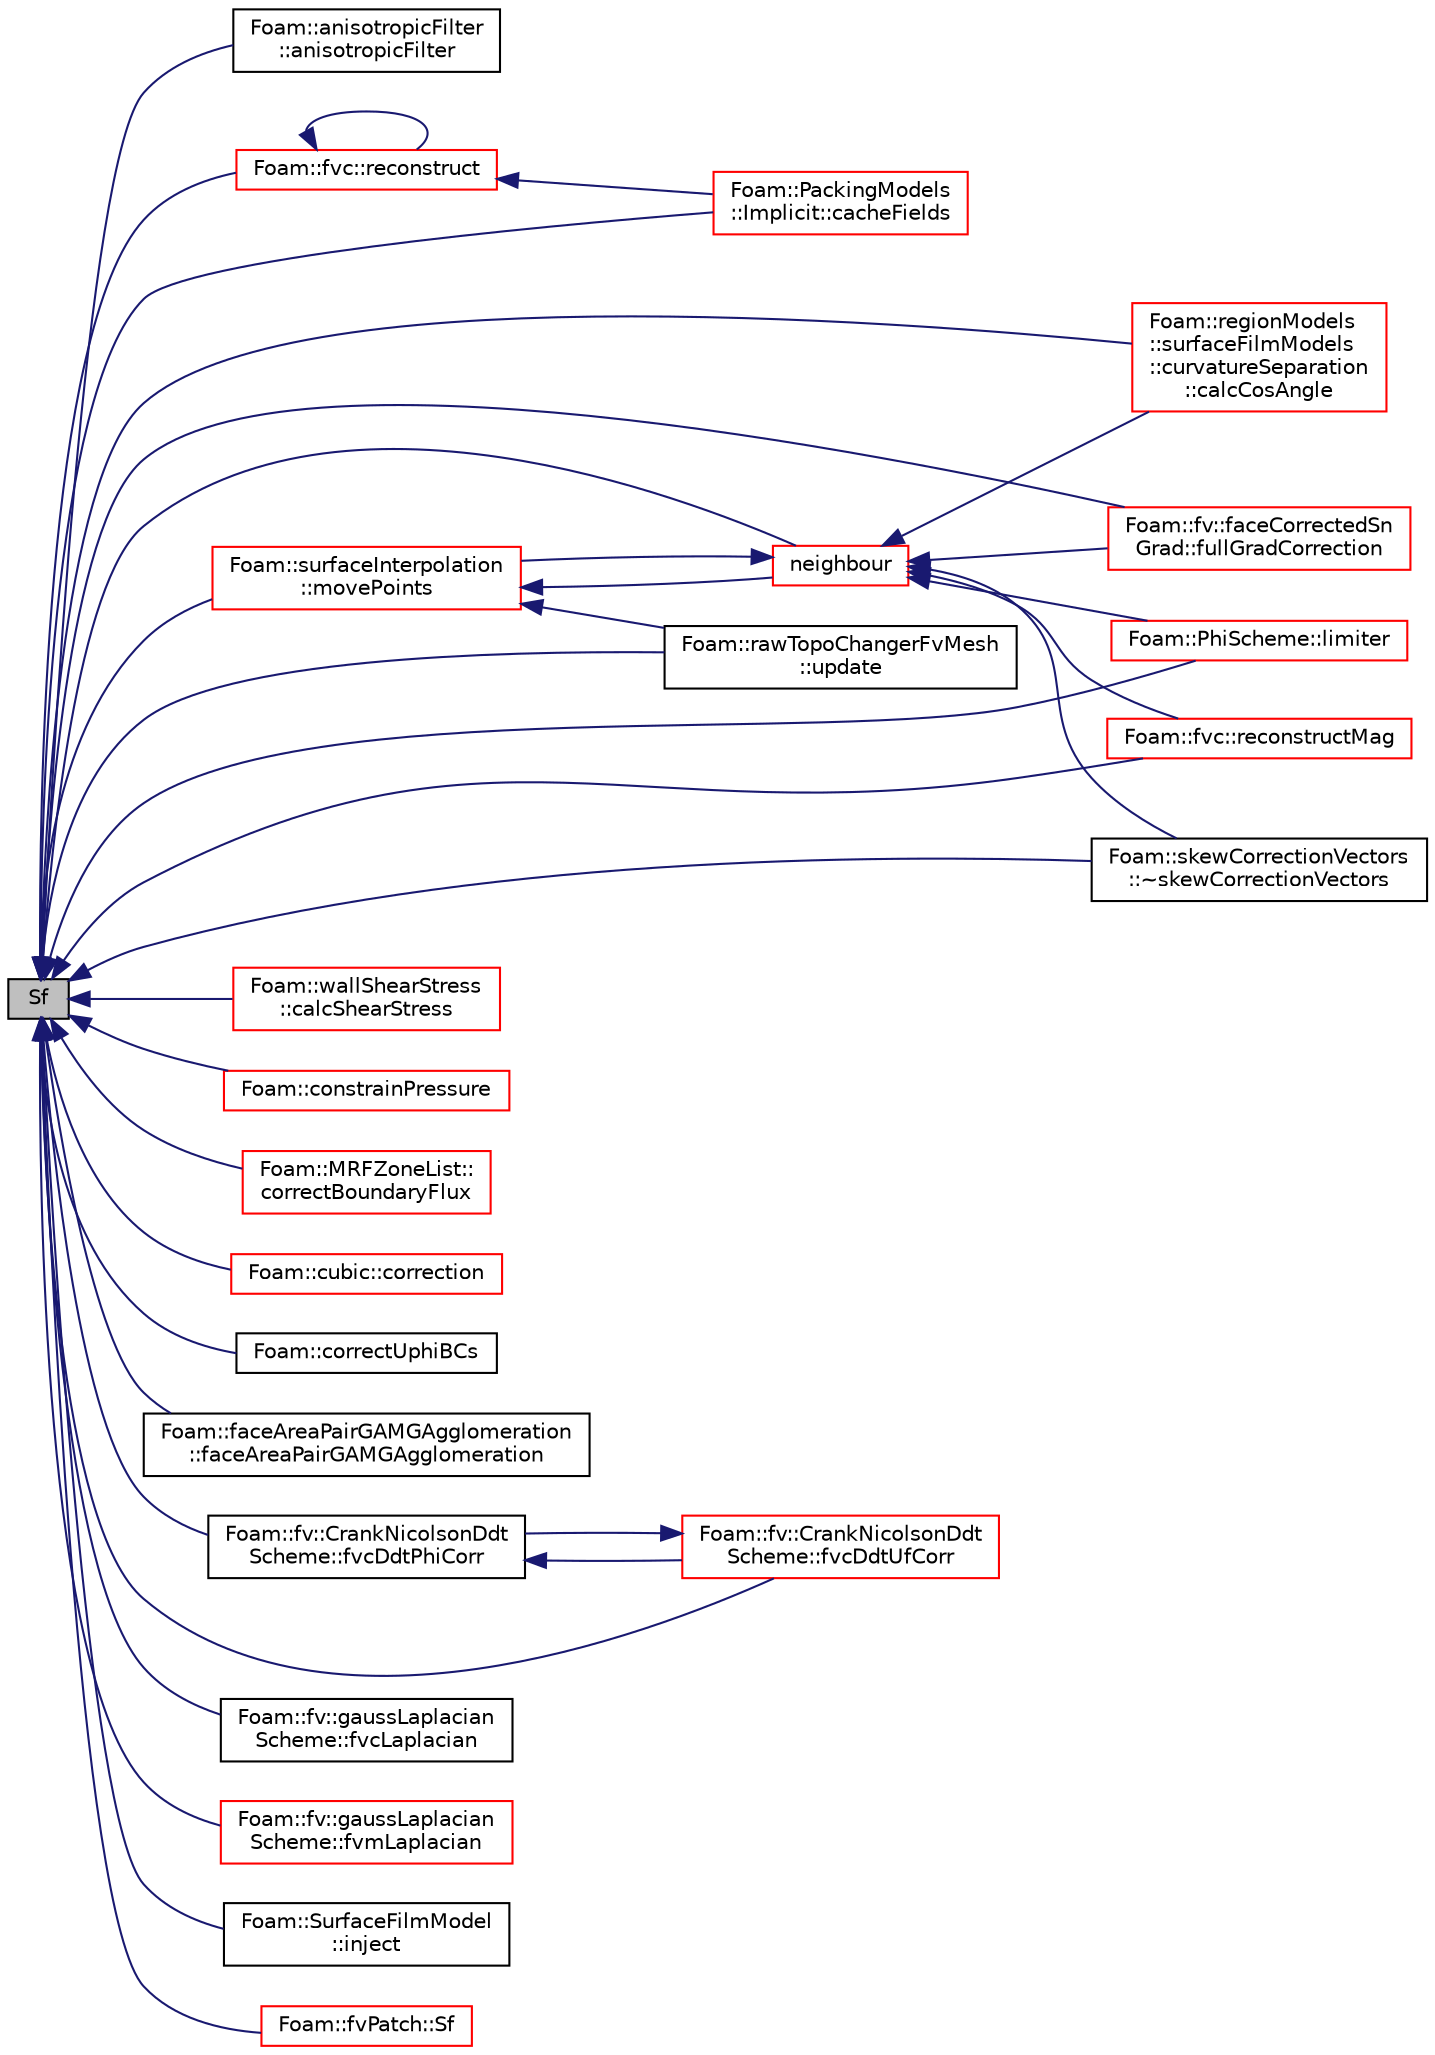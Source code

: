 digraph "Sf"
{
  bgcolor="transparent";
  edge [fontname="Helvetica",fontsize="10",labelfontname="Helvetica",labelfontsize="10"];
  node [fontname="Helvetica",fontsize="10",shape=record];
  rankdir="LR";
  Node1 [label="Sf",height=0.2,width=0.4,color="black", fillcolor="grey75", style="filled", fontcolor="black"];
  Node1 -> Node2 [dir="back",color="midnightblue",fontsize="10",style="solid",fontname="Helvetica"];
  Node2 [label="Foam::anisotropicFilter\l::anisotropicFilter",height=0.2,width=0.4,color="black",URL="$a00060.html#a1054a3bdd9be3f4b6109caf21ffcf3b9",tooltip="Construct from components. "];
  Node1 -> Node3 [dir="back",color="midnightblue",fontsize="10",style="solid",fontname="Helvetica"];
  Node3 [label="Foam::PackingModels\l::Implicit::cacheFields",height=0.2,width=0.4,color="red",URL="$a01042.html#a6005414ac27ae3e0b5a783ba216c1906",tooltip="Calculate the inter particles stresses. "];
  Node1 -> Node4 [dir="back",color="midnightblue",fontsize="10",style="solid",fontname="Helvetica"];
  Node4 [label="Foam::regionModels\l::surfaceFilmModels\l::curvatureSeparation\l::calcCosAngle",height=0.2,width=0.4,color="red",URL="$a00448.html#a1d6b5a28655335fe9dcdeafcf44d0056",tooltip="Calculate the cosine of the angle between gravity vector and. "];
  Node1 -> Node5 [dir="back",color="midnightblue",fontsize="10",style="solid",fontname="Helvetica"];
  Node5 [label="Foam::wallShearStress\l::calcShearStress",height=0.2,width=0.4,color="red",URL="$a02858.html#a8a6d77ce57a081d39fa4e76f5415edec",tooltip="Calculate the shear stress. "];
  Node1 -> Node6 [dir="back",color="midnightblue",fontsize="10",style="solid",fontname="Helvetica"];
  Node6 [label="Foam::constrainPressure",height=0.2,width=0.4,color="red",URL="$a10742.html#a032bf69fc7d5a3289a0785f6f3d8b75b"];
  Node1 -> Node7 [dir="back",color="midnightblue",fontsize="10",style="solid",fontname="Helvetica"];
  Node7 [label="Foam::MRFZoneList::\lcorrectBoundaryFlux",height=0.2,width=0.4,color="red",URL="$a01545.html#aaa20af6dbf914dfd3231454c5d47252f",tooltip="Correct the boundary flux for the rotation of the MRF region. "];
  Node1 -> Node8 [dir="back",color="midnightblue",fontsize="10",style="solid",fontname="Helvetica"];
  Node8 [label="Foam::cubic::correction",height=0.2,width=0.4,color="red",URL="$a00445.html#a575a424a2a3d61de0e8d6ad368b61be1",tooltip="Return the explicit correction to the face-interpolate. "];
  Node1 -> Node9 [dir="back",color="midnightblue",fontsize="10",style="solid",fontname="Helvetica"];
  Node9 [label="Foam::correctUphiBCs",height=0.2,width=0.4,color="black",URL="$a10742.html#a4908ea05b85fdeaef82622b27418b56b",tooltip="If the mesh is moving correct the velocity BCs on the moving walls to. "];
  Node1 -> Node10 [dir="back",color="midnightblue",fontsize="10",style="solid",fontname="Helvetica"];
  Node10 [label="Foam::faceAreaPairGAMGAgglomeration\l::faceAreaPairGAMGAgglomeration",height=0.2,width=0.4,color="black",URL="$a00718.html#a7906519c7c208b56f01aaf7addac8958",tooltip="Construct given mesh and controls. "];
  Node1 -> Node11 [dir="back",color="midnightblue",fontsize="10",style="solid",fontname="Helvetica"];
  Node11 [label="Foam::fv::faceCorrectedSn\lGrad::fullGradCorrection",height=0.2,width=0.4,color="red",URL="$a00724.html#a1d818a559677e63f3aa628f1787133ce",tooltip="Return the explicit correction to the faceCorrectedSnGrad. "];
  Node1 -> Node12 [dir="back",color="midnightblue",fontsize="10",style="solid",fontname="Helvetica"];
  Node12 [label="Foam::fv::CrankNicolsonDdt\lScheme::fvcDdtPhiCorr",height=0.2,width=0.4,color="black",URL="$a00436.html#a97d8b415a9dfae12e1a430b08297c478"];
  Node12 -> Node13 [dir="back",color="midnightblue",fontsize="10",style="solid",fontname="Helvetica"];
  Node13 [label="Foam::fv::CrankNicolsonDdt\lScheme::fvcDdtUfCorr",height=0.2,width=0.4,color="red",URL="$a00436.html#a6552d37151b37eae5f82370b5ddbac91"];
  Node13 -> Node12 [dir="back",color="midnightblue",fontsize="10",style="solid",fontname="Helvetica"];
  Node1 -> Node13 [dir="back",color="midnightblue",fontsize="10",style="solid",fontname="Helvetica"];
  Node1 -> Node14 [dir="back",color="midnightblue",fontsize="10",style="solid",fontname="Helvetica"];
  Node14 [label="Foam::fv::gaussLaplacian\lScheme::fvcLaplacian",height=0.2,width=0.4,color="black",URL="$a00909.html#a6f8bc706e1f282a6f9ee75da96f6cdbe"];
  Node1 -> Node15 [dir="back",color="midnightblue",fontsize="10",style="solid",fontname="Helvetica"];
  Node15 [label="Foam::fv::gaussLaplacian\lScheme::fvmLaplacian",height=0.2,width=0.4,color="red",URL="$a00909.html#ac363258e34a38773cd5e029506a4b945"];
  Node1 -> Node16 [dir="back",color="midnightblue",fontsize="10",style="solid",fontname="Helvetica"];
  Node16 [label="Foam::SurfaceFilmModel\l::inject",height=0.2,width=0.4,color="black",URL="$a02486.html#ad56021712258ad92961ed1dcb0941870",tooltip="Inject parcels into the cloud. "];
  Node1 -> Node17 [dir="back",color="midnightblue",fontsize="10",style="solid",fontname="Helvetica"];
  Node17 [label="Foam::PhiScheme::limiter",height=0.2,width=0.4,color="red",URL="$a01855.html#aad9e018b93b59932a398c0826c5cef86",tooltip="Return the interpolation weighting factors. "];
  Node1 -> Node18 [dir="back",color="midnightblue",fontsize="10",style="solid",fontname="Helvetica"];
  Node18 [label="Foam::surfaceInterpolation\l::movePoints",height=0.2,width=0.4,color="red",URL="$a02489.html#a049fe0a86e2c86b4c0bb5fe02583bea4",tooltip="Do what is neccessary if the mesh has moved. "];
  Node18 -> Node19 [dir="back",color="midnightblue",fontsize="10",style="solid",fontname="Helvetica"];
  Node19 [label="neighbour",height=0.2,width=0.4,color="red",URL="$a00879.html#a942a1cffef163625ee3408ae1f057dec",tooltip="Internal face neighbour. "];
  Node19 -> Node4 [dir="back",color="midnightblue",fontsize="10",style="solid",fontname="Helvetica"];
  Node19 -> Node11 [dir="back",color="midnightblue",fontsize="10",style="solid",fontname="Helvetica"];
  Node19 -> Node17 [dir="back",color="midnightblue",fontsize="10",style="solid",fontname="Helvetica"];
  Node19 -> Node18 [dir="back",color="midnightblue",fontsize="10",style="solid",fontname="Helvetica"];
  Node19 -> Node20 [dir="back",color="midnightblue",fontsize="10",style="solid",fontname="Helvetica"];
  Node20 [label="Foam::fvc::reconstructMag",height=0.2,width=0.4,color="red",URL="$a10776.html#a29cdad91ee3fc2ac251ac2b4872557da"];
  Node19 -> Node21 [dir="back",color="midnightblue",fontsize="10",style="solid",fontname="Helvetica"];
  Node21 [label="Foam::skewCorrectionVectors\l::~skewCorrectionVectors",height=0.2,width=0.4,color="black",URL="$a02340.html#a16c9b82f5dcc80a9c175094d7c5e1020",tooltip="Destructor. "];
  Node18 -> Node22 [dir="back",color="midnightblue",fontsize="10",style="solid",fontname="Helvetica"];
  Node22 [label="Foam::rawTopoChangerFvMesh\l::update",height=0.2,width=0.4,color="black",URL="$a02082.html#aa2aac016e2bf7b5bd2b271786c2791aa",tooltip="Update the mesh for both mesh motion and topology change. "];
  Node1 -> Node19 [dir="back",color="midnightblue",fontsize="10",style="solid",fontname="Helvetica"];
  Node1 -> Node23 [dir="back",color="midnightblue",fontsize="10",style="solid",fontname="Helvetica"];
  Node23 [label="Foam::fvc::reconstruct",height=0.2,width=0.4,color="red",URL="$a10776.html#ad3f62a925e1c910123bc88b6572e4b78"];
  Node23 -> Node23 [dir="back",color="midnightblue",fontsize="10",style="solid",fontname="Helvetica"];
  Node23 -> Node3 [dir="back",color="midnightblue",fontsize="10",style="solid",fontname="Helvetica"];
  Node1 -> Node20 [dir="back",color="midnightblue",fontsize="10",style="solid",fontname="Helvetica"];
  Node1 -> Node24 [dir="back",color="midnightblue",fontsize="10",style="solid",fontname="Helvetica"];
  Node24 [label="Foam::fvPatch::Sf",height=0.2,width=0.4,color="red",URL="$a00888.html#a3113bc602401d965fc6f373b993f0690",tooltip="Return face area vectors. "];
  Node1 -> Node22 [dir="back",color="midnightblue",fontsize="10",style="solid",fontname="Helvetica"];
  Node1 -> Node21 [dir="back",color="midnightblue",fontsize="10",style="solid",fontname="Helvetica"];
}
